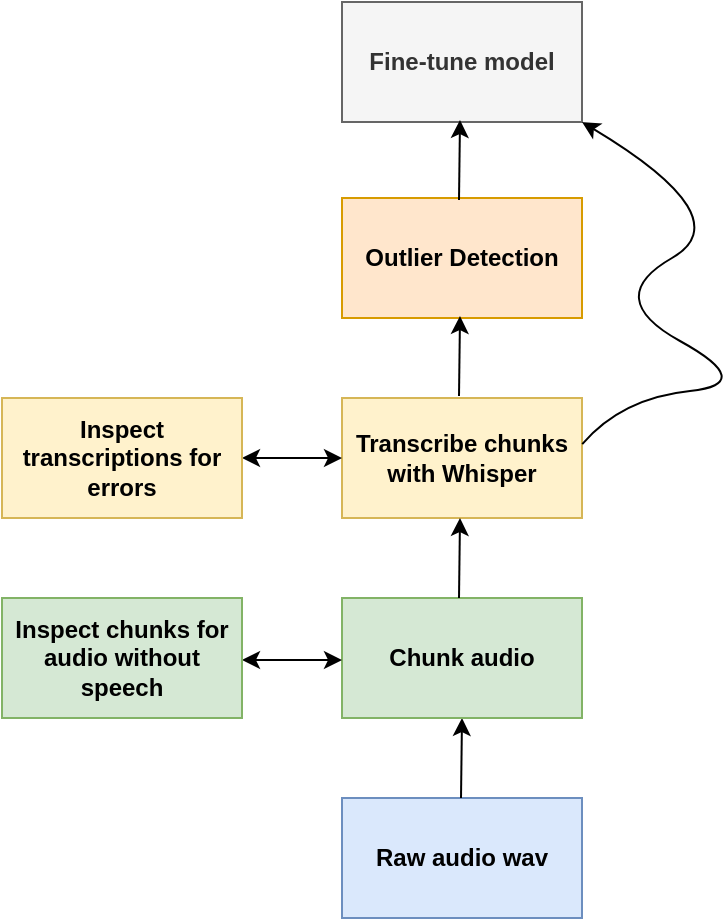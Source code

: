 <mxfile version="27.0.2">
  <diagram name="Page-1" id="A1YvhQOvNIOFEGjP7USs">
    <mxGraphModel dx="1130" dy="614" grid="1" gridSize="10" guides="1" tooltips="1" connect="1" arrows="1" fold="1" page="1" pageScale="1" pageWidth="850" pageHeight="1100" math="0" shadow="0">
      <root>
        <mxCell id="0" />
        <mxCell id="1" parent="0" />
        <mxCell id="bI1rbvezzR92f5Q_wBQh-1" value="Raw audio wav" style="rounded=0;whiteSpace=wrap;html=1;fillColor=#dae8fc;strokeColor=#6c8ebf;fontStyle=1" vertex="1" parent="1">
          <mxGeometry x="320" y="570" width="120" height="60" as="geometry" />
        </mxCell>
        <mxCell id="bI1rbvezzR92f5Q_wBQh-2" value="" style="endArrow=classic;html=1;rounded=0;" edge="1" parent="1">
          <mxGeometry width="50" height="50" relative="1" as="geometry">
            <mxPoint x="379.5" y="570" as="sourcePoint" />
            <mxPoint x="380" y="530" as="targetPoint" />
          </mxGeometry>
        </mxCell>
        <mxCell id="bI1rbvezzR92f5Q_wBQh-3" value="Chunk audio" style="rounded=0;whiteSpace=wrap;html=1;fillColor=#d5e8d4;strokeColor=#82b366;fontStyle=1" vertex="1" parent="1">
          <mxGeometry x="320" y="470" width="120" height="60" as="geometry" />
        </mxCell>
        <mxCell id="bI1rbvezzR92f5Q_wBQh-5" value="Transcribe chunks&lt;div&gt;with Whisper&lt;/div&gt;" style="rounded=0;whiteSpace=wrap;html=1;fillColor=#fff2cc;strokeColor=#d6b656;fontStyle=1" vertex="1" parent="1">
          <mxGeometry x="320" y="370" width="120" height="60" as="geometry" />
        </mxCell>
        <mxCell id="bI1rbvezzR92f5Q_wBQh-7" value="" style="endArrow=classic;html=1;rounded=0;" edge="1" parent="1">
          <mxGeometry width="50" height="50" relative="1" as="geometry">
            <mxPoint x="378.5" y="470" as="sourcePoint" />
            <mxPoint x="379" y="430" as="targetPoint" />
          </mxGeometry>
        </mxCell>
        <mxCell id="bI1rbvezzR92f5Q_wBQh-13" value="Outlier Detection" style="rounded=0;whiteSpace=wrap;html=1;fillColor=#ffe6cc;strokeColor=#d79b00;fontStyle=1" vertex="1" parent="1">
          <mxGeometry x="320" y="270" width="120" height="60" as="geometry" />
        </mxCell>
        <mxCell id="bI1rbvezzR92f5Q_wBQh-14" value="" style="endArrow=classic;startArrow=classic;html=1;rounded=0;" edge="1" parent="1" target="bI1rbvezzR92f5Q_wBQh-5">
          <mxGeometry width="50" height="50" relative="1" as="geometry">
            <mxPoint x="270" y="400" as="sourcePoint" />
            <mxPoint x="314" y="386" as="targetPoint" />
          </mxGeometry>
        </mxCell>
        <mxCell id="bI1rbvezzR92f5Q_wBQh-15" value="Inspect transcriptions for errors" style="rounded=0;whiteSpace=wrap;html=1;fillColor=#fff2cc;strokeColor=#d6b656;fontStyle=1" vertex="1" parent="1">
          <mxGeometry x="150" y="370" width="120" height="60" as="geometry" />
        </mxCell>
        <mxCell id="bI1rbvezzR92f5Q_wBQh-16" value="" style="endArrow=classic;startArrow=classic;html=1;rounded=0;" edge="1" parent="1">
          <mxGeometry width="50" height="50" relative="1" as="geometry">
            <mxPoint x="270" y="501" as="sourcePoint" />
            <mxPoint x="320" y="501" as="targetPoint" />
          </mxGeometry>
        </mxCell>
        <mxCell id="bI1rbvezzR92f5Q_wBQh-17" value="Inspect chunks for audio without speech" style="rounded=0;whiteSpace=wrap;html=1;fillColor=#d5e8d4;strokeColor=#82b366;fontStyle=1" vertex="1" parent="1">
          <mxGeometry x="150" y="470" width="120" height="60" as="geometry" />
        </mxCell>
        <mxCell id="bI1rbvezzR92f5Q_wBQh-18" value="" style="endArrow=classic;html=1;rounded=0;" edge="1" parent="1">
          <mxGeometry width="50" height="50" relative="1" as="geometry">
            <mxPoint x="378.5" y="369" as="sourcePoint" />
            <mxPoint x="379" y="329" as="targetPoint" />
          </mxGeometry>
        </mxCell>
        <mxCell id="bI1rbvezzR92f5Q_wBQh-19" value="Fine-tune model" style="rounded=0;whiteSpace=wrap;html=1;fontStyle=1;fillColor=#f5f5f5;fontColor=#333333;strokeColor=#666666;" vertex="1" parent="1">
          <mxGeometry x="320" y="172" width="120" height="60" as="geometry" />
        </mxCell>
        <mxCell id="bI1rbvezzR92f5Q_wBQh-20" value="" style="endArrow=classic;html=1;rounded=0;" edge="1" parent="1">
          <mxGeometry width="50" height="50" relative="1" as="geometry">
            <mxPoint x="378.5" y="271" as="sourcePoint" />
            <mxPoint x="379" y="231" as="targetPoint" />
          </mxGeometry>
        </mxCell>
        <mxCell id="bI1rbvezzR92f5Q_wBQh-21" value="" style="curved=1;endArrow=classic;html=1;rounded=0;entryX=1;entryY=1;entryDx=0;entryDy=0;exitX=1.001;exitY=0.384;exitDx=0;exitDy=0;exitPerimeter=0;" edge="1" parent="1" source="bI1rbvezzR92f5Q_wBQh-5" target="bI1rbvezzR92f5Q_wBQh-19">
          <mxGeometry width="50" height="50" relative="1" as="geometry">
            <mxPoint x="410" y="370" as="sourcePoint" />
            <mxPoint x="500" y="230" as="targetPoint" />
            <Array as="points">
              <mxPoint x="460" y="370" />
              <mxPoint x="528" y="363" />
              <mxPoint x="450" y="320" />
              <mxPoint x="520" y="280" />
            </Array>
          </mxGeometry>
        </mxCell>
      </root>
    </mxGraphModel>
  </diagram>
</mxfile>
